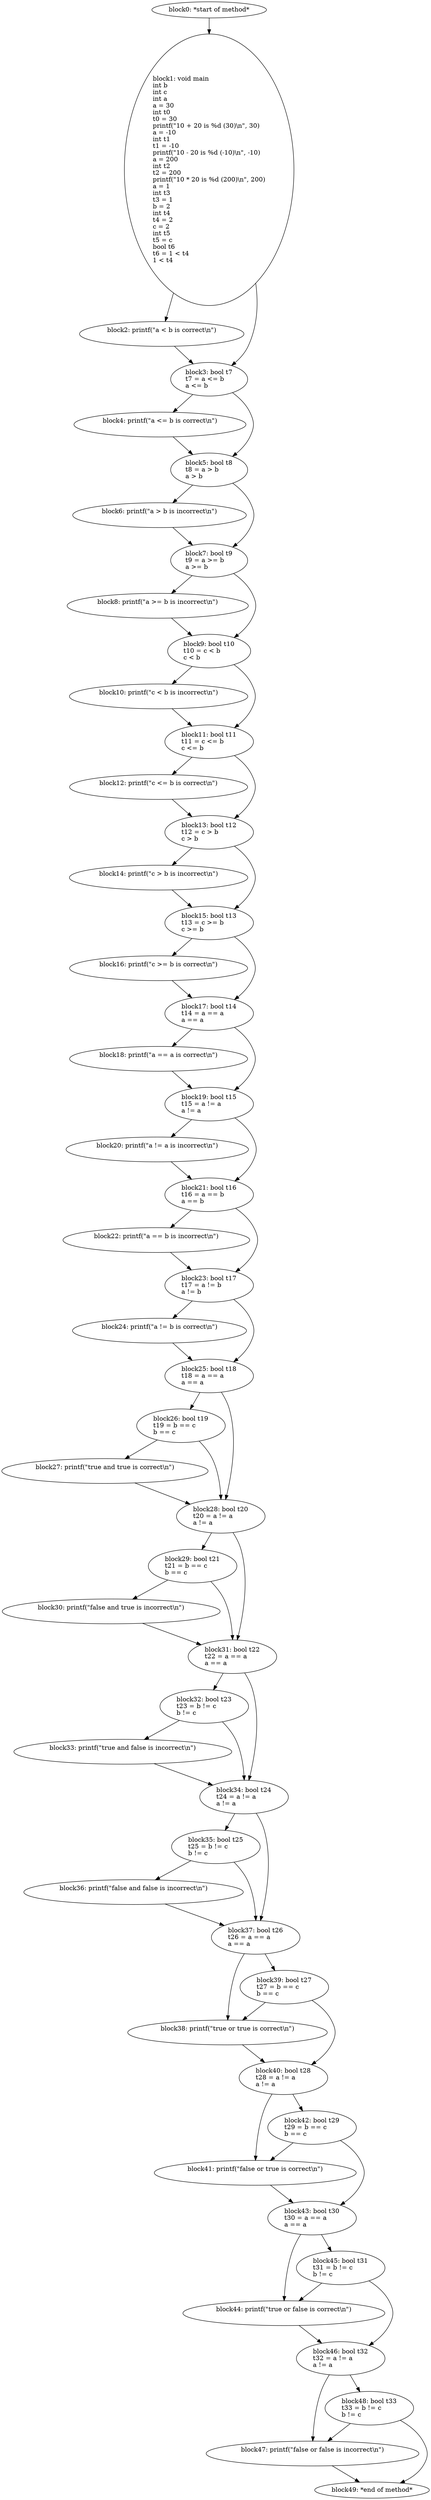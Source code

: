 digraph G {
  block0 [ label="block0: *start\ of\ method*\l" ];
  block1 [ label="block1: void\ main\lint\ b\lint\ c\lint\ a\la\ =\ 30\lint\ t0\lt0\ =\ 30\lprintf\(\"10\ +\ 20\ is\ %d\ \(30\)\\n\"\,\ 30\)\la\ =\ -10\lint\ t1\lt1\ =\ -10\lprintf\(\"10\ -\ 20\ is\ %d\ \(-10\)\\n\"\,\ -10\)\la\ =\ 200\lint\ t2\lt2\ =\ 200\lprintf\(\"10\ *\ 20\ is\ %d\ \(200\)\\n\"\,\ 200\)\la\ =\ 1\lint\ t3\lt3\ =\ 1\lb\ =\ 2\lint\ t4\lt4\ =\ 2\lc\ =\ 2\lint\ t5\lt5\ =\ c\lbool\ t6\lt6\ =\ 1\ \<\ t4\l1\ \<\ t4\l" ];
  block2 [ label="block2: printf\(\"a\ \<\ b\ is\ correct\\n\"\)\l\l" ];
  block3 [ label="block3: bool\ t7\lt7\ =\ a\ \<=\ b\la\ \<=\ b\l" ];
  block4 [ label="block4: printf\(\"a\ \<=\ b\ is\ correct\\n\"\)\l\l" ];
  block5 [ label="block5: bool\ t8\lt8\ =\ a\ \>\ b\la\ \>\ b\l" ];
  block6 [ label="block6: printf\(\"a\ \>\ b\ is\ incorrect\\n\"\)\l\l" ];
  block7 [ label="block7: bool\ t9\lt9\ =\ a\ \>=\ b\la\ \>=\ b\l" ];
  block8 [ label="block8: printf\(\"a\ \>=\ b\ is\ incorrect\\n\"\)\l\l" ];
  block9 [ label="block9: bool\ t10\lt10\ =\ c\ \<\ b\lc\ \<\ b\l" ];
  block10 [ label="block10: printf\(\"c\ \<\ b\ is\ incorrect\\n\"\)\l\l" ];
  block11 [ label="block11: bool\ t11\lt11\ =\ c\ \<=\ b\lc\ \<=\ b\l" ];
  block12 [ label="block12: printf\(\"c\ \<=\ b\ is\ correct\\n\"\)\l\l" ];
  block13 [ label="block13: bool\ t12\lt12\ =\ c\ \>\ b\lc\ \>\ b\l" ];
  block14 [ label="block14: printf\(\"c\ \>\ b\ is\ incorrect\\n\"\)\l\l" ];
  block15 [ label="block15: bool\ t13\lt13\ =\ c\ \>=\ b\lc\ \>=\ b\l" ];
  block16 [ label="block16: printf\(\"c\ \>=\ b\ is\ correct\\n\"\)\l\l" ];
  block17 [ label="block17: bool\ t14\lt14\ =\ a\ ==\ a\la\ ==\ a\l" ];
  block18 [ label="block18: printf\(\"a\ ==\ a\ is\ correct\\n\"\)\l\l" ];
  block19 [ label="block19: bool\ t15\lt15\ =\ a\ !=\ a\la\ !=\ a\l" ];
  block20 [ label="block20: printf\(\"a\ !=\ a\ is\ incorrect\\n\"\)\l\l" ];
  block21 [ label="block21: bool\ t16\lt16\ =\ a\ ==\ b\la\ ==\ b\l" ];
  block22 [ label="block22: printf\(\"a\ ==\ b\ is\ incorrect\\n\"\)\l\l" ];
  block23 [ label="block23: bool\ t17\lt17\ =\ a\ !=\ b\la\ !=\ b\l" ];
  block24 [ label="block24: printf\(\"a\ !=\ b\ is\ correct\\n\"\)\l\l" ];
  block25 [ label="block25: bool\ t18\lt18\ =\ a\ ==\ a\la\ ==\ a\l" ];
  block26 [ label="block26: bool\ t19\lt19\ =\ b\ ==\ c\lb\ ==\ c\l" ];
  block27 [ label="block27: printf\(\"true\ and\ true\ is\ correct\\n\"\)\l\l" ];
  block28 [ label="block28: bool\ t20\lt20\ =\ a\ !=\ a\la\ !=\ a\l" ];
  block29 [ label="block29: bool\ t21\lt21\ =\ b\ ==\ c\lb\ ==\ c\l" ];
  block30 [ label="block30: printf\(\"false\ and\ true\ is\ incorrect\\n\"\)\l\l" ];
  block31 [ label="block31: bool\ t22\lt22\ =\ a\ ==\ a\la\ ==\ a\l" ];
  block32 [ label="block32: bool\ t23\lt23\ =\ b\ !=\ c\lb\ !=\ c\l" ];
  block33 [ label="block33: printf\(\"true\ and\ false\ is\ incorrect\\n\"\)\l\l" ];
  block34 [ label="block34: bool\ t24\lt24\ =\ a\ !=\ a\la\ !=\ a\l" ];
  block35 [ label="block35: bool\ t25\lt25\ =\ b\ !=\ c\lb\ !=\ c\l" ];
  block36 [ label="block36: printf\(\"false\ and\ false\ is\ incorrect\\n\"\)\l\l" ];
  block37 [ label="block37: bool\ t26\lt26\ =\ a\ ==\ a\la\ ==\ a\l" ];
  block38 [ label="block38: printf\(\"true\ or\ true\ is\ correct\\n\"\)\l\l" ];
  block40 [ label="block40: bool\ t28\lt28\ =\ a\ !=\ a\la\ !=\ a\l" ];
  block41 [ label="block41: printf\(\"false\ or\ true\ is\ correct\\n\"\)\l\l" ];
  block43 [ label="block43: bool\ t30\lt30\ =\ a\ ==\ a\la\ ==\ a\l" ];
  block44 [ label="block44: printf\(\"true\ or\ false\ is\ correct\\n\"\)\l\l" ];
  block46 [ label="block46: bool\ t32\lt32\ =\ a\ !=\ a\la\ !=\ a\l" ];
  block47 [ label="block47: printf\(\"false\ or\ false\ is\ incorrect\\n\"\)\l\l" ];
  block49 [ label="block49: *end\ of\ method*\l" ];
  block48 [ label="block48: bool\ t33\lt33\ =\ b\ !=\ c\lb\ !=\ c\l" ];
  block45 [ label="block45: bool\ t31\lt31\ =\ b\ !=\ c\lb\ !=\ c\l" ];
  block42 [ label="block42: bool\ t29\lt29\ =\ b\ ==\ c\lb\ ==\ c\l" ];
  block39 [ label="block39: bool\ t27\lt27\ =\ b\ ==\ c\lb\ ==\ c\l" ];
  block0 -> block1;
  block1 -> block2;
  block2 -> block3;
  block3 -> block4;
  block4 -> block5;
  block5 -> block6;
  block6 -> block7;
  block7 -> block8;
  block8 -> block9;
  block9 -> block10;
  block10 -> block11;
  block11 -> block12;
  block12 -> block13;
  block13 -> block14;
  block14 -> block15;
  block15 -> block16;
  block16 -> block17;
  block17 -> block18;
  block18 -> block19;
  block19 -> block20;
  block20 -> block21;
  block21 -> block22;
  block22 -> block23;
  block23 -> block24;
  block24 -> block25;
  block25 -> block26;
  block26 -> block27;
  block27 -> block28;
  block28 -> block29;
  block29 -> block30;
  block30 -> block31;
  block31 -> block32;
  block32 -> block33;
  block33 -> block34;
  block34 -> block35;
  block35 -> block36;
  block36 -> block37;
  block37 -> block38;
  block38 -> block40;
  block40 -> block41;
  block41 -> block43;
  block43 -> block44;
  block44 -> block46;
  block46 -> block47;
  block47 -> block49;
  block46 -> block48;
  block48 -> block47;
  block48 -> block49;
  block43 -> block45;
  block45 -> block44;
  block45 -> block46;
  block40 -> block42;
  block42 -> block41;
  block42 -> block43;
  block37 -> block39;
  block39 -> block38;
  block39 -> block40;
  block35 -> block37;
  block34 -> block37;
  block32 -> block34;
  block31 -> block34;
  block29 -> block31;
  block28 -> block31;
  block26 -> block28;
  block25 -> block28;
  block23 -> block25;
  block21 -> block23;
  block19 -> block21;
  block17 -> block19;
  block15 -> block17;
  block13 -> block15;
  block11 -> block13;
  block9 -> block11;
  block7 -> block9;
  block5 -> block7;
  block3 -> block5;
  block1 -> block3;
}
